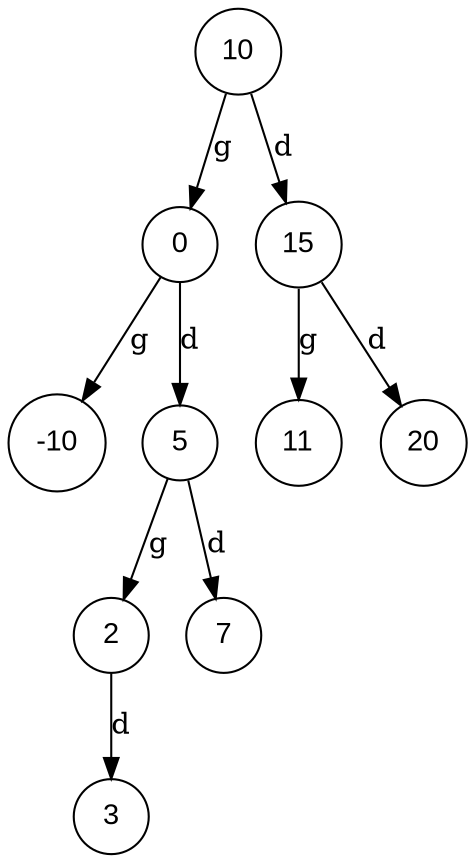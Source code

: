 digraph Arbre {
    node [shape=circle, fontname="Arial"];
    "0x645a5dcd22e0" [label="10"];
    "0x645a5dcd22e0" -> "0x645a5dcd22a0" [label="g"];
    "0x645a5dcd22a0" [label="0"];
    "0x645a5dcd22a0" -> "0x645a5dcd2830" [label="g"];
    "0x645a5dcd2830" [label="-10"];
    "0x645a5dcd22a0" -> "0x645a5dcd2730" [label="d"];
    "0x645a5dcd2730" [label="5"];
    "0x645a5dcd2730" -> "0x645a5dcd28b0" [label="g"];
    "0x645a5dcd28b0" [label="2"];
    "0x645a5dcd28b0" -> "0x645a5dcd28f0" [label="d"];
    "0x645a5dcd28f0" [label="3"];
    "0x645a5dcd2730" -> "0x645a5dcd27f0" [label="d"];
    "0x645a5dcd27f0" [label="7"];
    "0x645a5dcd22e0" -> "0x645a5dcd2770" [label="d"];
    "0x645a5dcd2770" [label="15"];
    "0x645a5dcd2770" -> "0x645a5dcd2870" [label="g"];
    "0x645a5dcd2870" [label="11"];
    "0x645a5dcd2770" -> "0x645a5dcd27b0" [label="d"];
    "0x645a5dcd27b0" [label="20"];
}
